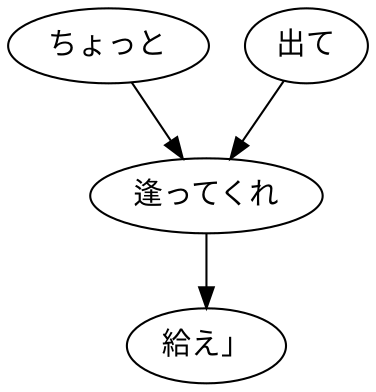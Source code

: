 digraph graph5874 {
	node0 [label="ちょっと"];
	node1 [label="出て"];
	node2 [label="逢ってくれ"];
	node3 [label="給え」"];
	node0 -> node2;
	node1 -> node2;
	node2 -> node3;
}
